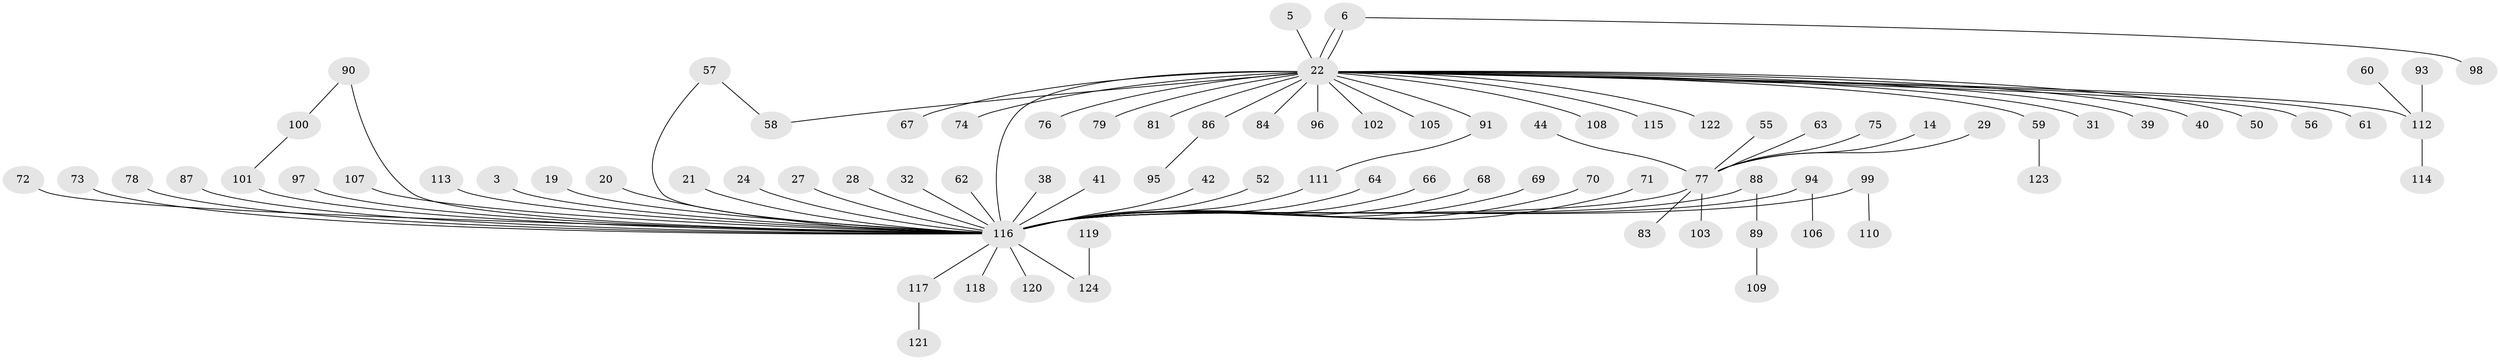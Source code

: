 // original degree distribution, {25: 0.008064516129032258, 10: 0.016129032258064516, 1: 0.6048387096774194, 21: 0.008064516129032258, 2: 0.21774193548387097, 4: 0.016129032258064516, 6: 0.024193548387096774, 3: 0.08870967741935484, 7: 0.008064516129032258, 17: 0.008064516129032258}
// Generated by graph-tools (version 1.1) at 2025/50/03/04/25 21:50:03]
// undirected, 86 vertices, 89 edges
graph export_dot {
graph [start="1"]
  node [color=gray90,style=filled];
  3;
  5;
  6;
  14;
  19;
  20;
  21;
  22 [super="+4"];
  24;
  27;
  28;
  29;
  31;
  32;
  38;
  39;
  40;
  41;
  42;
  44 [super="+26"];
  50;
  52;
  55;
  56;
  57;
  58;
  59;
  60;
  61;
  62;
  63;
  64 [super="+12"];
  66;
  67;
  68 [super="+34"];
  69 [super="+23"];
  70;
  71;
  72;
  73;
  74 [super="+49"];
  75;
  76;
  77 [super="+2"];
  78;
  79;
  81;
  83;
  84;
  86 [super="+54+82"];
  87;
  88 [super="+30"];
  89;
  90 [super="+45"];
  91;
  93;
  94;
  95;
  96 [super="+53"];
  97;
  98;
  99 [super="+85"];
  100;
  101;
  102;
  103;
  105;
  106;
  107 [super="+36"];
  108;
  109;
  110;
  111;
  112 [super="+43+47"];
  113;
  114;
  115;
  116 [super="+37+104+92"];
  117;
  118;
  119;
  120;
  121;
  122;
  123;
  124 [super="+51"];
  3 -- 116;
  5 -- 22 [weight=2];
  6 -- 22 [weight=2];
  6 -- 22;
  6 -- 98;
  14 -- 77;
  19 -- 116;
  20 -- 116;
  21 -- 116;
  22 -- 40;
  22 -- 58;
  22 -- 61;
  22 -- 67 [weight=2];
  22 -- 79;
  22 -- 81;
  22 -- 84;
  22 -- 91;
  22 -- 102;
  22 -- 76;
  22 -- 31;
  22 -- 39;
  22 -- 105;
  22 -- 108;
  22 -- 50;
  22 -- 115;
  22 -- 56;
  22 -- 122;
  22 -- 59;
  22 -- 86;
  22 -- 116 [weight=6];
  22 -- 112;
  22 -- 74;
  22 -- 96;
  24 -- 116;
  27 -- 116;
  28 -- 116;
  29 -- 77;
  32 -- 116;
  38 -- 116;
  41 -- 116;
  42 -- 116;
  44 -- 77;
  52 -- 116;
  55 -- 77;
  57 -- 58;
  57 -- 116;
  59 -- 123;
  60 -- 112;
  62 -- 116;
  63 -- 77;
  64 -- 116;
  66 -- 116;
  68 -- 116;
  69 -- 116;
  70 -- 116;
  71 -- 116;
  72 -- 116;
  73 -- 116;
  75 -- 77;
  77 -- 103;
  77 -- 83;
  77 -- 116 [weight=2];
  78 -- 116;
  86 -- 95;
  87 -- 116;
  88 -- 89;
  88 -- 116;
  89 -- 109;
  90 -- 116;
  90 -- 100;
  91 -- 111;
  93 -- 112;
  94 -- 106;
  94 -- 116;
  97 -- 116;
  99 -- 116;
  99 -- 110;
  100 -- 101;
  101 -- 116;
  107 -- 116 [weight=2];
  111 -- 116;
  112 -- 114;
  113 -- 116;
  116 -- 120;
  116 -- 117;
  116 -- 118;
  116 -- 124;
  117 -- 121;
  119 -- 124;
}
